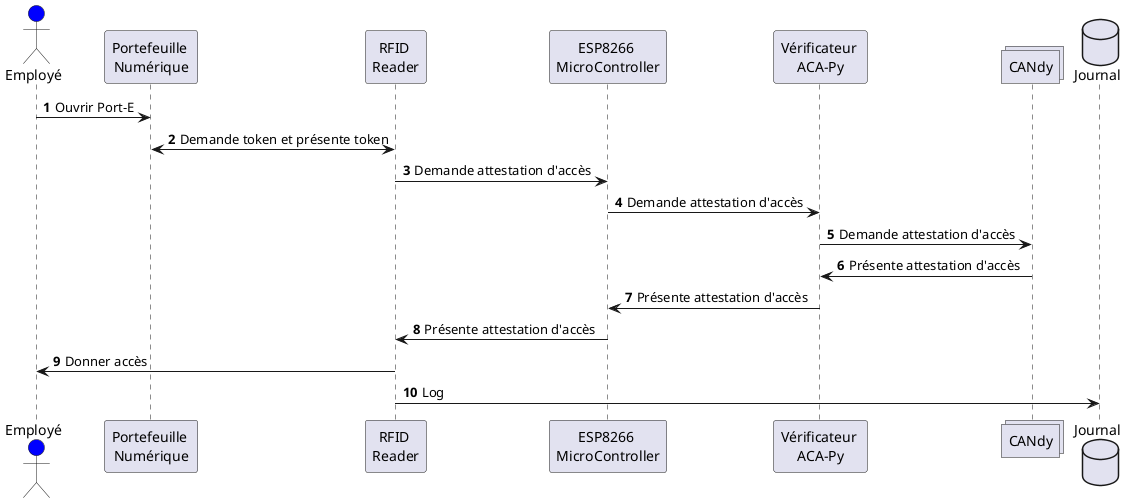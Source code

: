 @startuml SchemaConsommteurPhysique
autonumber

'*************
'Déclaration de participants
'*************
actor Employé as Employee #Blue
participant  "Portefeuille \nNumérique" as Wallet
participant "RFID \nReader" as Reader
participant "ESP8266 \nMicroController" as ESP8266
participant "Vérificateur \nACA-Py" as ACAPY   
collections CANdy
database Journal

'**************
'DÉFINITION DES LIENS
'**************
Employee -> Wallet : Ouvrir Port-E
Wallet <-> Reader : Demande token et présente token
Reader -> ESP8266 : Demande attestation d'accès
ESP8266 -> ACAPY : Demande attestation d'accès
ACAPY -> CANdy : Demande attestation d'accès
CANdy -> ACAPY : Présente attestation d'accès
ACAPY -> ESP8266 : Présente attestation d'accès
ESP8266 -> Reader : Présente attestation d'accès 
Reader -> Employee : Donner accès
Reader -> Journal : Log
@enduml